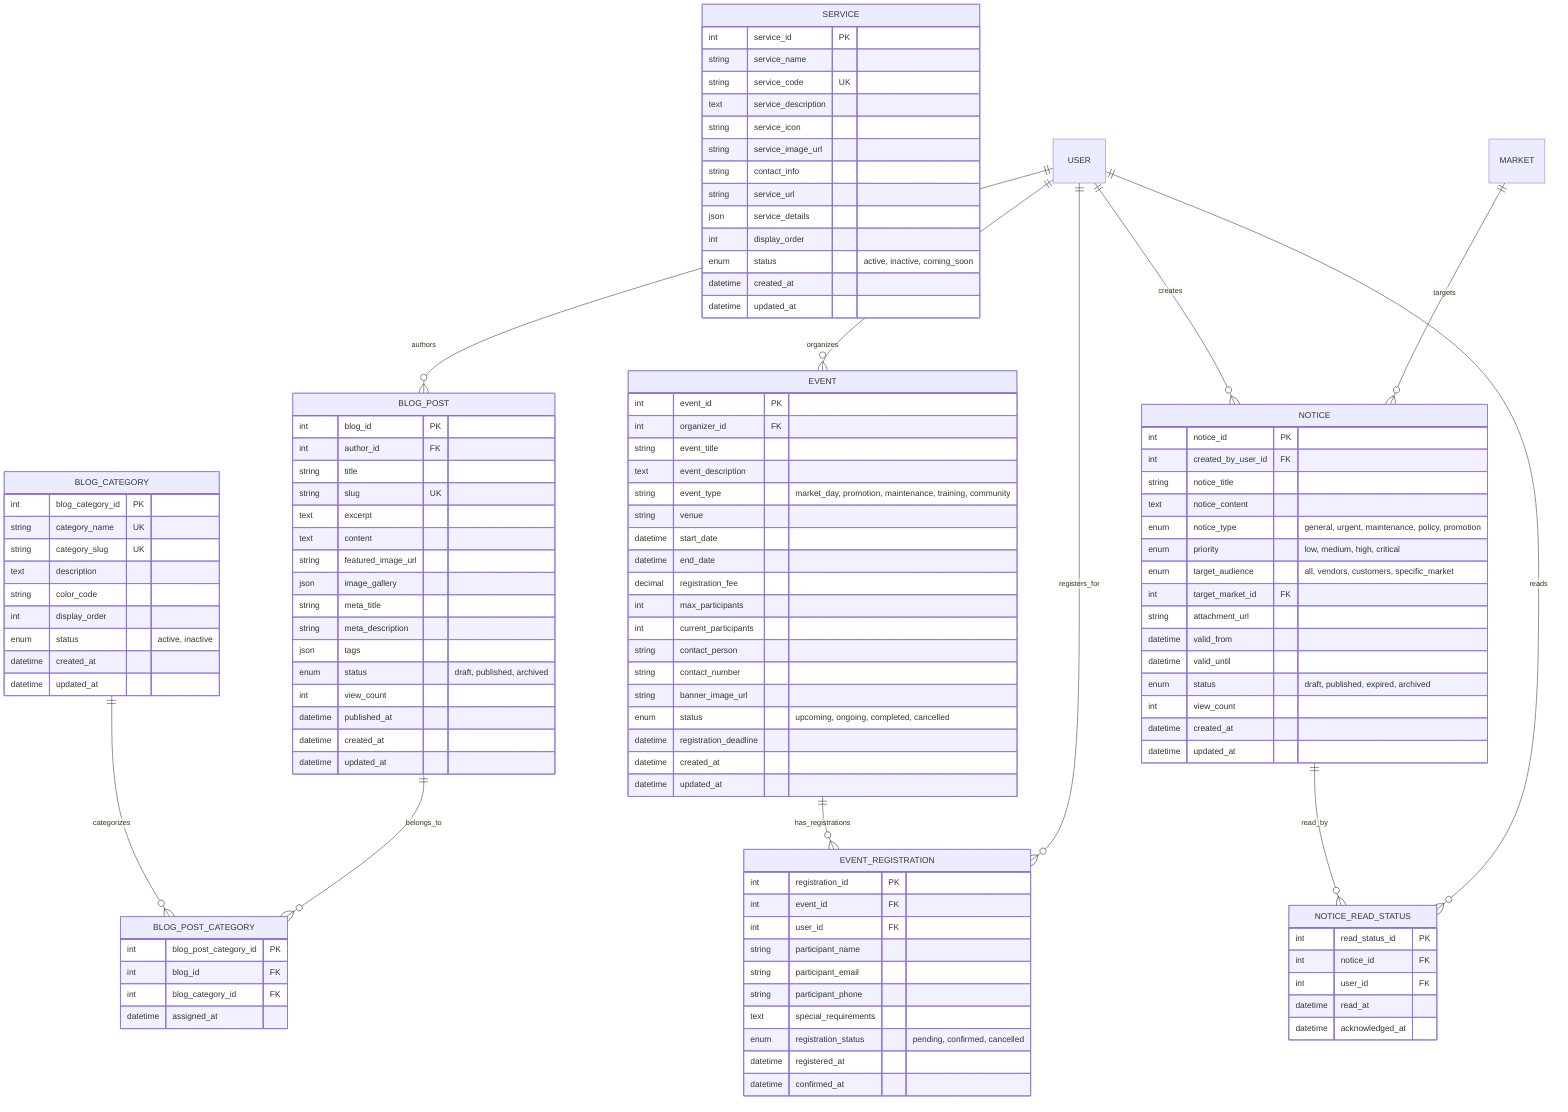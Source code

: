 erDiagram
    BLOG_POST {
        int blog_id PK
        int author_id FK
        string title
        string slug UK
        text excerpt
        text content
        string featured_image_url
        json image_gallery
        string meta_title
        string meta_description
        json tags
        enum status "draft, published, archived"
        int view_count
        datetime published_at
        datetime created_at
        datetime updated_at
    }

    BLOG_CATEGORY {
        int blog_category_id PK
        string category_name UK
        string category_slug UK
        text description
        string color_code
        int display_order
        enum status "active, inactive"
        datetime created_at
        datetime updated_at
    }

    BLOG_POST_CATEGORY {
        int blog_post_category_id PK
        int blog_id FK
        int blog_category_id FK
        datetime assigned_at
    }

    EVENT {
        int event_id PK
        int organizer_id FK
        string event_title
        text event_description
        string event_type "market_day, promotion, maintenance, training, community"
        string venue
        datetime start_date
        datetime end_date
        decimal registration_fee
        int max_participants
        int current_participants
        string contact_person
        string contact_number
        string banner_image_url
        enum status "upcoming, ongoing, completed, cancelled"
        datetime registration_deadline
        datetime created_at
        datetime updated_at
    }

    EVENT_REGISTRATION {
        int registration_id PK
        int event_id FK
        int user_id FK
        string participant_name
        string participant_email
        string participant_phone
        text special_requirements
        enum registration_status "pending, confirmed, cancelled"
        datetime registered_at
        datetime confirmed_at
    }

    NOTICE {
        int notice_id PK
        int created_by_user_id FK
        string notice_title
        text notice_content
        enum notice_type "general, urgent, maintenance, policy, promotion"
        enum priority "low, medium, high, critical"
        enum target_audience "all, vendors, customers, specific_market"
        int target_market_id FK
        string attachment_url
        datetime valid_from
        datetime valid_until
        enum status "draft, published, expired, archived"
        int view_count
        datetime created_at
        datetime updated_at
    }

    NOTICE_READ_STATUS {
        int read_status_id PK
        int notice_id FK
        int user_id FK
        datetime read_at
        datetime acknowledged_at
    }

    SERVICE {
        int service_id PK
        string service_name
        string service_code UK
        text service_description
        string service_icon
        string service_image_url
        string contact_info
        string service_url
        json service_details
        int display_order
        enum status "active, inactive, coming_soon"
        datetime created_at
        datetime updated_at
    }

    USER ||--o{ BLOG_POST : "authors"
    BLOG_CATEGORY ||--o{ BLOG_POST_CATEGORY : "categorizes"
    BLOG_POST ||--o{ BLOG_POST_CATEGORY : "belongs_to"
    USER ||--o{ EVENT : "organizes"
    EVENT ||--o{ EVENT_REGISTRATION : "has_registrations"
    USER ||--o{ EVENT_REGISTRATION : "registers_for"
    USER ||--o{ NOTICE : "creates"
    MARKET ||--o{ NOTICE : "targets"
    NOTICE ||--o{ NOTICE_READ_STATUS : "read_by"
    USER ||--o{ NOTICE_READ_STATUS : "reads"